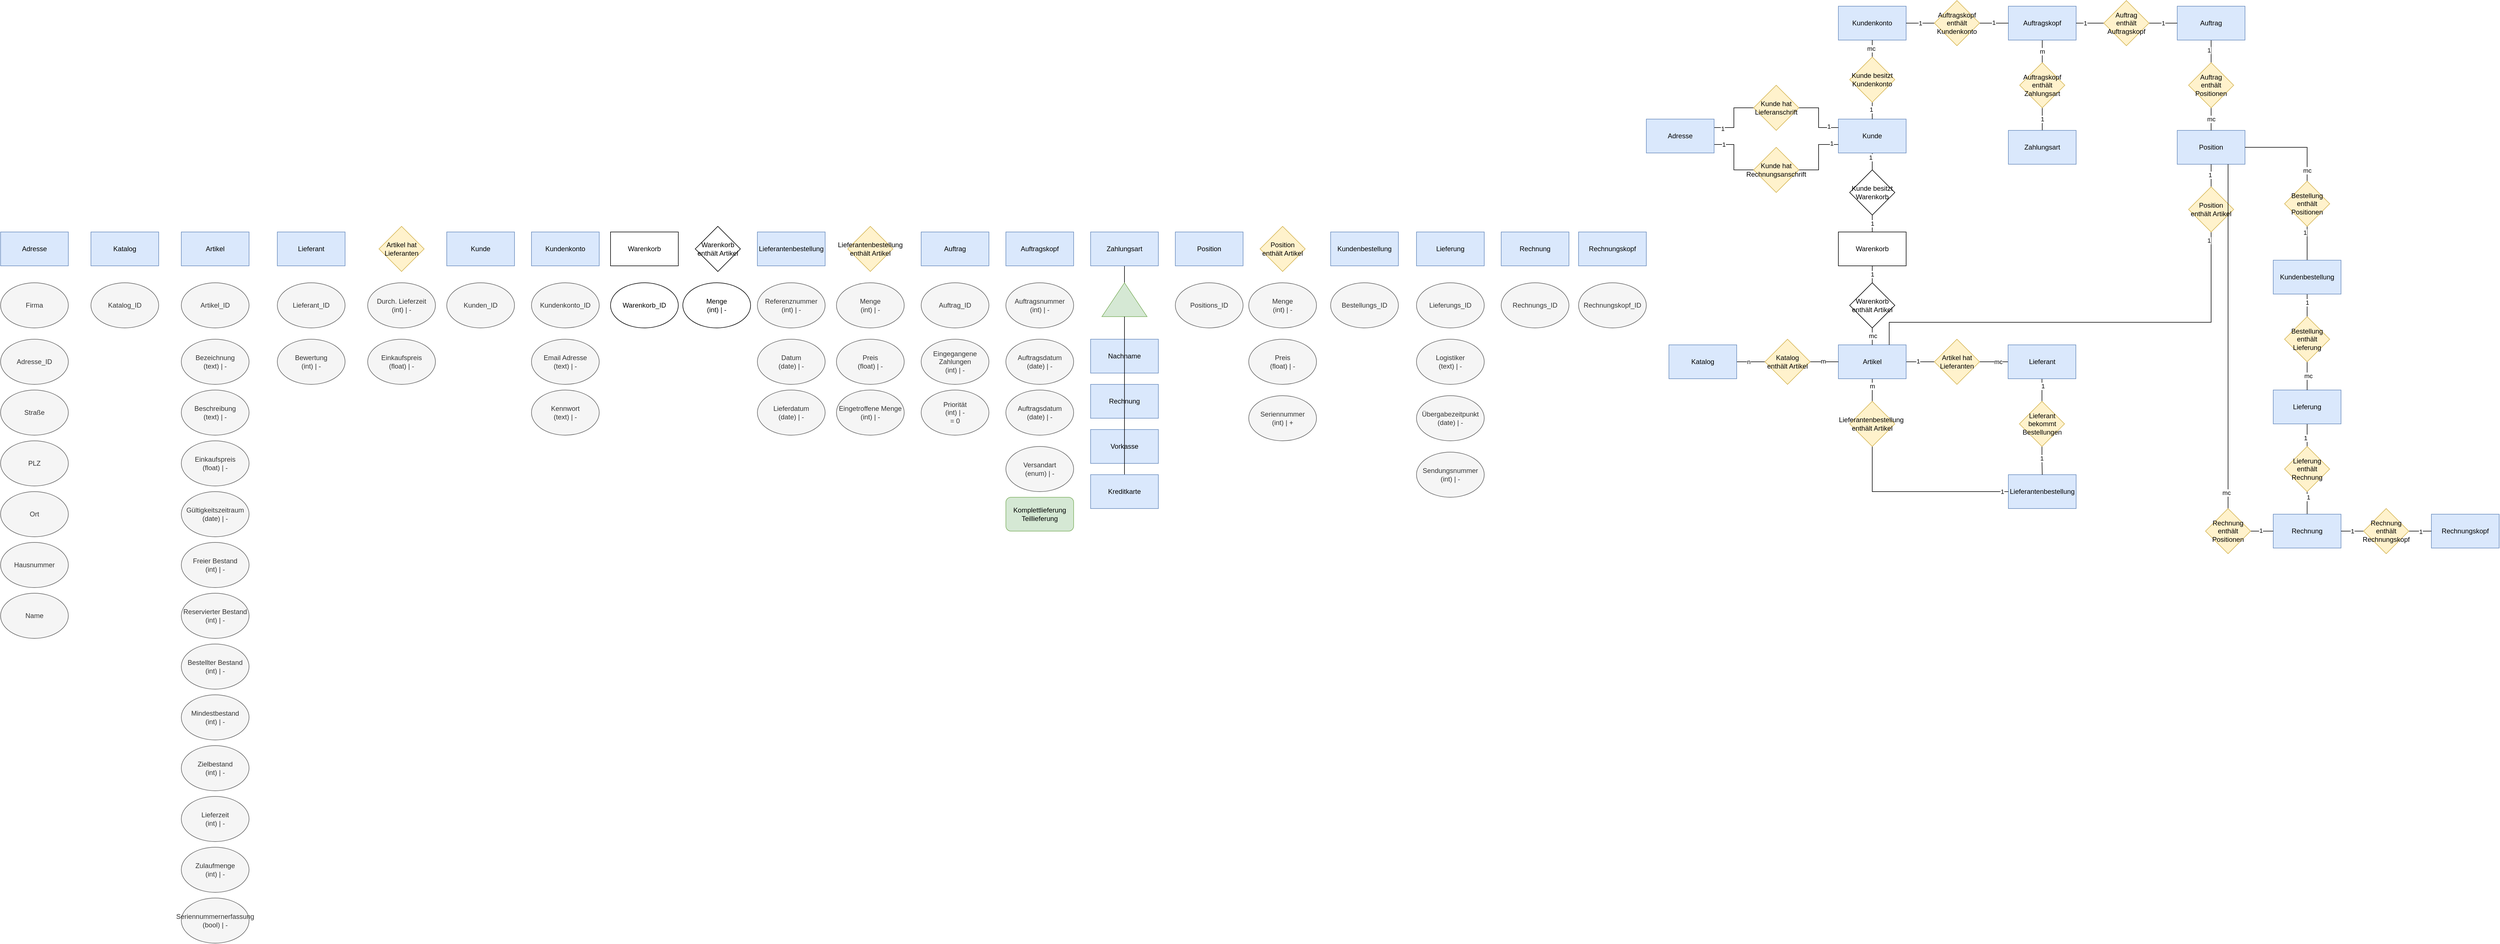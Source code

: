 <mxfile version="15.7.3" type="github">
  <diagram id="j-OUOK9DrUXxNQWRiAmZ" name="Page-1">
    <mxGraphModel dx="4912" dy="2427" grid="1" gridSize="10" guides="1" tooltips="1" connect="1" arrows="1" fold="1" page="1" pageScale="1" pageWidth="827" pageHeight="1169" math="0" shadow="0">
      <root>
        <mxCell id="0" />
        <mxCell id="1" parent="0" />
        <mxCell id="ZY7a_Lk5Y61NJ7jPr_Y_-11" style="edgeStyle=orthogonalEdgeStyle;rounded=0;orthogonalLoop=1;jettySize=auto;html=1;exitX=1;exitY=0.25;exitDx=0;exitDy=0;entryX=0;entryY=0.5;entryDx=0;entryDy=0;endArrow=none;endFill=0;" edge="1" parent="1" source="ZY7a_Lk5Y61NJ7jPr_Y_-1" target="ZY7a_Lk5Y61NJ7jPr_Y_-9">
          <mxGeometry relative="1" as="geometry" />
        </mxCell>
        <mxCell id="ZY7a_Lk5Y61NJ7jPr_Y_-26" value="1" style="edgeLabel;html=1;align=center;verticalAlign=middle;resizable=0;points=[];" vertex="1" connectable="0" parent="ZY7a_Lk5Y61NJ7jPr_Y_-11">
          <mxGeometry x="-0.714" y="-2" relative="1" as="geometry">
            <mxPoint as="offset" />
          </mxGeometry>
        </mxCell>
        <mxCell id="ZY7a_Lk5Y61NJ7jPr_Y_-13" style="edgeStyle=orthogonalEdgeStyle;rounded=0;orthogonalLoop=1;jettySize=auto;html=1;exitX=1;exitY=0.75;exitDx=0;exitDy=0;entryX=0;entryY=0.5;entryDx=0;entryDy=0;endArrow=none;endFill=0;" edge="1" parent="1" source="ZY7a_Lk5Y61NJ7jPr_Y_-1" target="ZY7a_Lk5Y61NJ7jPr_Y_-10">
          <mxGeometry relative="1" as="geometry" />
        </mxCell>
        <mxCell id="ZY7a_Lk5Y61NJ7jPr_Y_-27" value="1" style="edgeLabel;html=1;align=center;verticalAlign=middle;resizable=0;points=[];" vertex="1" connectable="0" parent="ZY7a_Lk5Y61NJ7jPr_Y_-13">
          <mxGeometry x="-0.704" relative="1" as="geometry">
            <mxPoint as="offset" />
          </mxGeometry>
        </mxCell>
        <mxCell id="ZY7a_Lk5Y61NJ7jPr_Y_-1" value="Adresse" style="rounded=0;whiteSpace=wrap;html=1;fillColor=#dae8fc;strokeColor=#6c8ebf;" vertex="1" parent="1">
          <mxGeometry x="600" y="-210" width="120" height="60" as="geometry" />
        </mxCell>
        <mxCell id="ZY7a_Lk5Y61NJ7jPr_Y_-108" style="edgeStyle=orthogonalEdgeStyle;rounded=0;orthogonalLoop=1;jettySize=auto;html=1;exitX=0.5;exitY=1;exitDx=0;exitDy=0;entryX=0.5;entryY=0;entryDx=0;entryDy=0;endArrow=none;endFill=0;" edge="1" parent="1" source="ZY7a_Lk5Y61NJ7jPr_Y_-8" target="ZY7a_Lk5Y61NJ7jPr_Y_-107">
          <mxGeometry relative="1" as="geometry" />
        </mxCell>
        <mxCell id="ZY7a_Lk5Y61NJ7jPr_Y_-110" value="1" style="edgeLabel;html=1;align=center;verticalAlign=middle;resizable=0;points=[];" vertex="1" connectable="0" parent="ZY7a_Lk5Y61NJ7jPr_Y_-108">
          <mxGeometry x="-0.467" y="-3" relative="1" as="geometry">
            <mxPoint as="offset" />
          </mxGeometry>
        </mxCell>
        <mxCell id="ZY7a_Lk5Y61NJ7jPr_Y_-8" value="Kunde" style="rounded=0;whiteSpace=wrap;html=1;fillColor=#dae8fc;strokeColor=#6c8ebf;" vertex="1" parent="1">
          <mxGeometry x="940" y="-210" width="120" height="60" as="geometry" />
        </mxCell>
        <mxCell id="ZY7a_Lk5Y61NJ7jPr_Y_-12" style="edgeStyle=orthogonalEdgeStyle;rounded=0;orthogonalLoop=1;jettySize=auto;html=1;exitX=1;exitY=0.5;exitDx=0;exitDy=0;entryX=0;entryY=0.25;entryDx=0;entryDy=0;endArrow=none;endFill=0;" edge="1" parent="1" source="ZY7a_Lk5Y61NJ7jPr_Y_-9" target="ZY7a_Lk5Y61NJ7jPr_Y_-8">
          <mxGeometry relative="1" as="geometry" />
        </mxCell>
        <mxCell id="ZY7a_Lk5Y61NJ7jPr_Y_-29" value="1" style="edgeLabel;html=1;align=center;verticalAlign=middle;resizable=0;points=[];" vertex="1" connectable="0" parent="ZY7a_Lk5Y61NJ7jPr_Y_-12">
          <mxGeometry x="0.676" y="2" relative="1" as="geometry">
            <mxPoint as="offset" />
          </mxGeometry>
        </mxCell>
        <mxCell id="ZY7a_Lk5Y61NJ7jPr_Y_-9" value="Kunde hat Lieferanschrift" style="rhombus;whiteSpace=wrap;html=1;fillColor=#fff2cc;strokeColor=#d6b656;" vertex="1" parent="1">
          <mxGeometry x="790" y="-270" width="80" height="80" as="geometry" />
        </mxCell>
        <mxCell id="ZY7a_Lk5Y61NJ7jPr_Y_-14" style="edgeStyle=orthogonalEdgeStyle;rounded=0;orthogonalLoop=1;jettySize=auto;html=1;exitX=1;exitY=0.5;exitDx=0;exitDy=0;entryX=0;entryY=0.75;entryDx=0;entryDy=0;endArrow=none;endFill=0;" edge="1" parent="1" source="ZY7a_Lk5Y61NJ7jPr_Y_-10" target="ZY7a_Lk5Y61NJ7jPr_Y_-8">
          <mxGeometry relative="1" as="geometry" />
        </mxCell>
        <mxCell id="ZY7a_Lk5Y61NJ7jPr_Y_-28" value="1" style="edgeLabel;html=1;align=center;verticalAlign=middle;resizable=0;points=[];" vertex="1" connectable="0" parent="ZY7a_Lk5Y61NJ7jPr_Y_-14">
          <mxGeometry x="0.793" y="2" relative="1" as="geometry">
            <mxPoint as="offset" />
          </mxGeometry>
        </mxCell>
        <mxCell id="ZY7a_Lk5Y61NJ7jPr_Y_-10" value="Kunde hat Rechnungsanschrift" style="rhombus;whiteSpace=wrap;html=1;fillColor=#fff2cc;strokeColor=#d6b656;" vertex="1" parent="1">
          <mxGeometry x="790" y="-160" width="80" height="80" as="geometry" />
        </mxCell>
        <mxCell id="ZY7a_Lk5Y61NJ7jPr_Y_-15" value="Kundenkonto" style="rounded=0;whiteSpace=wrap;html=1;fillColor=#dae8fc;strokeColor=#6c8ebf;" vertex="1" parent="1">
          <mxGeometry x="940" y="-410" width="120" height="60" as="geometry" />
        </mxCell>
        <mxCell id="ZY7a_Lk5Y61NJ7jPr_Y_-17" style="edgeStyle=orthogonalEdgeStyle;rounded=0;orthogonalLoop=1;jettySize=auto;html=1;exitX=0.5;exitY=0;exitDx=0;exitDy=0;entryX=0.5;entryY=1;entryDx=0;entryDy=0;endArrow=none;endFill=0;" edge="1" parent="1" source="ZY7a_Lk5Y61NJ7jPr_Y_-16" target="ZY7a_Lk5Y61NJ7jPr_Y_-15">
          <mxGeometry relative="1" as="geometry" />
        </mxCell>
        <mxCell id="ZY7a_Lk5Y61NJ7jPr_Y_-102" value="mc" style="edgeLabel;html=1;align=center;verticalAlign=middle;resizable=0;points=[];" vertex="1" connectable="0" parent="ZY7a_Lk5Y61NJ7jPr_Y_-17">
          <mxGeometry y="2" relative="1" as="geometry">
            <mxPoint as="offset" />
          </mxGeometry>
        </mxCell>
        <mxCell id="ZY7a_Lk5Y61NJ7jPr_Y_-18" style="edgeStyle=orthogonalEdgeStyle;rounded=0;orthogonalLoop=1;jettySize=auto;html=1;exitX=0.5;exitY=1;exitDx=0;exitDy=0;entryX=0.5;entryY=0;entryDx=0;entryDy=0;endArrow=none;endFill=0;" edge="1" parent="1" source="ZY7a_Lk5Y61NJ7jPr_Y_-16" target="ZY7a_Lk5Y61NJ7jPr_Y_-8">
          <mxGeometry relative="1" as="geometry" />
        </mxCell>
        <mxCell id="ZY7a_Lk5Y61NJ7jPr_Y_-101" value="1" style="edgeLabel;html=1;align=center;verticalAlign=middle;resizable=0;points=[];" vertex="1" connectable="0" parent="ZY7a_Lk5Y61NJ7jPr_Y_-18">
          <mxGeometry x="-0.133" y="-2" relative="1" as="geometry">
            <mxPoint as="offset" />
          </mxGeometry>
        </mxCell>
        <mxCell id="ZY7a_Lk5Y61NJ7jPr_Y_-16" value="Kunde besitzt Kundenkonto" style="rhombus;whiteSpace=wrap;html=1;fillColor=#fff2cc;strokeColor=#d6b656;" vertex="1" parent="1">
          <mxGeometry x="960" y="-320" width="80" height="80" as="geometry" />
        </mxCell>
        <mxCell id="ZY7a_Lk5Y61NJ7jPr_Y_-30" value="Adresse" style="rounded=0;whiteSpace=wrap;html=1;fillColor=#dae8fc;strokeColor=#6c8ebf;" vertex="1" parent="1">
          <mxGeometry x="-2314" y="-10" width="120" height="60" as="geometry" />
        </mxCell>
        <mxCell id="ZY7a_Lk5Y61NJ7jPr_Y_-31" value="Adresse_ID" style="ellipse;whiteSpace=wrap;html=1;fillColor=#f5f5f5;fontColor=#333333;strokeColor=#666666;" vertex="1" parent="1">
          <mxGeometry x="-2314" y="180" width="120" height="80" as="geometry" />
        </mxCell>
        <mxCell id="ZY7a_Lk5Y61NJ7jPr_Y_-32" value="Straße" style="ellipse;whiteSpace=wrap;html=1;fillColor=#f5f5f5;fontColor=#333333;strokeColor=#666666;" vertex="1" parent="1">
          <mxGeometry x="-2314" y="270" width="120" height="80" as="geometry" />
        </mxCell>
        <mxCell id="ZY7a_Lk5Y61NJ7jPr_Y_-33" value="PLZ" style="ellipse;whiteSpace=wrap;html=1;fillColor=#f5f5f5;fontColor=#333333;strokeColor=#666666;" vertex="1" parent="1">
          <mxGeometry x="-2314" y="360" width="120" height="80" as="geometry" />
        </mxCell>
        <mxCell id="ZY7a_Lk5Y61NJ7jPr_Y_-34" value="Ort" style="ellipse;whiteSpace=wrap;html=1;fillColor=#f5f5f5;fontColor=#333333;strokeColor=#666666;" vertex="1" parent="1">
          <mxGeometry x="-2314" y="450" width="120" height="80" as="geometry" />
        </mxCell>
        <mxCell id="ZY7a_Lk5Y61NJ7jPr_Y_-35" value="Hausnummer" style="ellipse;whiteSpace=wrap;html=1;fillColor=#f5f5f5;fontColor=#333333;strokeColor=#666666;" vertex="1" parent="1">
          <mxGeometry x="-2314" y="540" width="120" height="80" as="geometry" />
        </mxCell>
        <mxCell id="ZY7a_Lk5Y61NJ7jPr_Y_-36" value="Name" style="ellipse;whiteSpace=wrap;html=1;fillColor=#f5f5f5;fontColor=#333333;strokeColor=#666666;" vertex="1" parent="1">
          <mxGeometry x="-2314" y="630" width="120" height="80" as="geometry" />
        </mxCell>
        <mxCell id="ZY7a_Lk5Y61NJ7jPr_Y_-37" value="Firma" style="ellipse;whiteSpace=wrap;html=1;fillColor=#f5f5f5;fontColor=#333333;strokeColor=#666666;" vertex="1" parent="1">
          <mxGeometry x="-2314" y="80" width="120" height="80" as="geometry" />
        </mxCell>
        <mxCell id="ZY7a_Lk5Y61NJ7jPr_Y_-50" style="edgeStyle=orthogonalEdgeStyle;rounded=0;orthogonalLoop=1;jettySize=auto;html=1;exitX=1;exitY=0.5;exitDx=0;exitDy=0;endArrow=none;endFill=0;" edge="1" parent="1" source="ZY7a_Lk5Y61NJ7jPr_Y_-39" target="ZY7a_Lk5Y61NJ7jPr_Y_-48">
          <mxGeometry relative="1" as="geometry" />
        </mxCell>
        <mxCell id="ZY7a_Lk5Y61NJ7jPr_Y_-52" value="1" style="edgeLabel;html=1;align=center;verticalAlign=middle;resizable=0;points=[];" vertex="1" connectable="0" parent="ZY7a_Lk5Y61NJ7jPr_Y_-50">
          <mxGeometry x="-0.16" y="1" relative="1" as="geometry">
            <mxPoint as="offset" />
          </mxGeometry>
        </mxCell>
        <mxCell id="ZY7a_Lk5Y61NJ7jPr_Y_-82" style="edgeStyle=orthogonalEdgeStyle;rounded=0;orthogonalLoop=1;jettySize=auto;html=1;exitX=0.5;exitY=1;exitDx=0;exitDy=0;entryX=0.5;entryY=0;entryDx=0;entryDy=0;endArrow=none;endFill=0;" edge="1" parent="1" source="ZY7a_Lk5Y61NJ7jPr_Y_-39" target="ZY7a_Lk5Y61NJ7jPr_Y_-81">
          <mxGeometry relative="1" as="geometry" />
        </mxCell>
        <mxCell id="ZY7a_Lk5Y61NJ7jPr_Y_-84" value="m" style="edgeLabel;html=1;align=center;verticalAlign=middle;resizable=0;points=[];" vertex="1" connectable="0" parent="ZY7a_Lk5Y61NJ7jPr_Y_-82">
          <mxGeometry x="-0.35" relative="1" as="geometry">
            <mxPoint as="offset" />
          </mxGeometry>
        </mxCell>
        <mxCell id="ZY7a_Lk5Y61NJ7jPr_Y_-39" value="Artikel" style="rounded=0;whiteSpace=wrap;html=1;fillColor=#dae8fc;strokeColor=#6c8ebf;" vertex="1" parent="1">
          <mxGeometry x="940" y="190" width="120" height="60" as="geometry" />
        </mxCell>
        <mxCell id="ZY7a_Lk5Y61NJ7jPr_Y_-40" value="Artikel" style="rounded=0;whiteSpace=wrap;html=1;fillColor=#dae8fc;strokeColor=#6c8ebf;" vertex="1" parent="1">
          <mxGeometry x="-1994" y="-10" width="120" height="60" as="geometry" />
        </mxCell>
        <mxCell id="ZY7a_Lk5Y61NJ7jPr_Y_-41" value="Bezeichnung&lt;br&gt;(text) | -" style="ellipse;whiteSpace=wrap;html=1;fillColor=#f5f5f5;fontColor=#333333;strokeColor=#666666;" vertex="1" parent="1">
          <mxGeometry x="-1994" y="180" width="120" height="80" as="geometry" />
        </mxCell>
        <mxCell id="ZY7a_Lk5Y61NJ7jPr_Y_-42" value="Artikel_ID" style="ellipse;whiteSpace=wrap;html=1;fillColor=#f5f5f5;fontColor=#333333;strokeColor=#666666;" vertex="1" parent="1">
          <mxGeometry x="-1994" y="80" width="120" height="80" as="geometry" />
        </mxCell>
        <mxCell id="ZY7a_Lk5Y61NJ7jPr_Y_-43" value="Beschreibung&lt;br&gt;(text) | -" style="ellipse;whiteSpace=wrap;html=1;fillColor=#f5f5f5;fontColor=#333333;strokeColor=#666666;" vertex="1" parent="1">
          <mxGeometry x="-1994" y="270" width="120" height="80" as="geometry" />
        </mxCell>
        <mxCell id="ZY7a_Lk5Y61NJ7jPr_Y_-44" value="Einkaufspreis&lt;br&gt;(float) | -" style="ellipse;whiteSpace=wrap;html=1;fillColor=#f5f5f5;fontColor=#333333;strokeColor=#666666;" vertex="1" parent="1">
          <mxGeometry x="-1994" y="360" width="120" height="80" as="geometry" />
        </mxCell>
        <mxCell id="ZY7a_Lk5Y61NJ7jPr_Y_-45" value="Gültigkeitszeitraum&lt;br&gt;(date) | -" style="ellipse;whiteSpace=wrap;html=1;fillColor=#f5f5f5;fontColor=#333333;strokeColor=#666666;" vertex="1" parent="1">
          <mxGeometry x="-1994" y="450" width="120" height="80" as="geometry" />
        </mxCell>
        <mxCell id="ZY7a_Lk5Y61NJ7jPr_Y_-46" value="Lieferant" style="rounded=0;whiteSpace=wrap;html=1;fillColor=#dae8fc;strokeColor=#6c8ebf;" vertex="1" parent="1">
          <mxGeometry x="-1824" y="-10" width="120" height="60" as="geometry" />
        </mxCell>
        <mxCell id="ZY7a_Lk5Y61NJ7jPr_Y_-47" value="Lieferant_ID" style="ellipse;whiteSpace=wrap;html=1;fillColor=#f5f5f5;fontColor=#333333;strokeColor=#666666;" vertex="1" parent="1">
          <mxGeometry x="-1824" y="80" width="120" height="80" as="geometry" />
        </mxCell>
        <mxCell id="ZY7a_Lk5Y61NJ7jPr_Y_-51" style="edgeStyle=orthogonalEdgeStyle;rounded=0;orthogonalLoop=1;jettySize=auto;html=1;exitX=1;exitY=0.5;exitDx=0;exitDy=0;entryX=0;entryY=0.5;entryDx=0;entryDy=0;endArrow=none;endFill=0;" edge="1" parent="1" source="ZY7a_Lk5Y61NJ7jPr_Y_-48" target="ZY7a_Lk5Y61NJ7jPr_Y_-49">
          <mxGeometry relative="1" as="geometry" />
        </mxCell>
        <mxCell id="ZY7a_Lk5Y61NJ7jPr_Y_-53" value="mc" style="edgeLabel;html=1;align=center;verticalAlign=middle;resizable=0;points=[];" vertex="1" connectable="0" parent="ZY7a_Lk5Y61NJ7jPr_Y_-51">
          <mxGeometry x="0.307" relative="1" as="geometry">
            <mxPoint as="offset" />
          </mxGeometry>
        </mxCell>
        <mxCell id="ZY7a_Lk5Y61NJ7jPr_Y_-48" value="Artikel hat Lieferanten" style="rhombus;whiteSpace=wrap;html=1;fillColor=#fff2cc;strokeColor=#d6b656;" vertex="1" parent="1">
          <mxGeometry x="1110" y="180" width="80" height="80" as="geometry" />
        </mxCell>
        <mxCell id="ZY7a_Lk5Y61NJ7jPr_Y_-77" style="edgeStyle=orthogonalEdgeStyle;rounded=0;orthogonalLoop=1;jettySize=auto;html=1;exitX=0.5;exitY=1;exitDx=0;exitDy=0;entryX=0.5;entryY=0;entryDx=0;entryDy=0;endArrow=none;endFill=0;" edge="1" parent="1" source="ZY7a_Lk5Y61NJ7jPr_Y_-49" target="ZY7a_Lk5Y61NJ7jPr_Y_-76">
          <mxGeometry relative="1" as="geometry" />
        </mxCell>
        <mxCell id="ZY7a_Lk5Y61NJ7jPr_Y_-79" value="1" style="edgeLabel;html=1;align=center;verticalAlign=middle;resizable=0;points=[];" vertex="1" connectable="0" parent="ZY7a_Lk5Y61NJ7jPr_Y_-77">
          <mxGeometry x="-0.35" y="1" relative="1" as="geometry">
            <mxPoint as="offset" />
          </mxGeometry>
        </mxCell>
        <mxCell id="ZY7a_Lk5Y61NJ7jPr_Y_-49" value="Lieferant" style="rounded=0;whiteSpace=wrap;html=1;fillColor=#dae8fc;strokeColor=#6c8ebf;" vertex="1" parent="1">
          <mxGeometry x="1240.5" y="190" width="120" height="60" as="geometry" />
        </mxCell>
        <mxCell id="ZY7a_Lk5Y61NJ7jPr_Y_-54" value="Artikel hat Lieferanten" style="rhombus;whiteSpace=wrap;html=1;fillColor=#fff2cc;strokeColor=#d6b656;" vertex="1" parent="1">
          <mxGeometry x="-1644" y="-20" width="80" height="80" as="geometry" />
        </mxCell>
        <mxCell id="ZY7a_Lk5Y61NJ7jPr_Y_-55" value="Durch. Lieferzeit&lt;br&gt;(int) | -" style="ellipse;whiteSpace=wrap;html=1;fillColor=#f5f5f5;fontColor=#333333;strokeColor=#666666;" vertex="1" parent="1">
          <mxGeometry x="-1664" y="80" width="120" height="80" as="geometry" />
        </mxCell>
        <mxCell id="ZY7a_Lk5Y61NJ7jPr_Y_-56" value="Einkaufspreis&lt;br&gt;(float) | -" style="ellipse;whiteSpace=wrap;html=1;fillColor=#f5f5f5;fontColor=#333333;strokeColor=#666666;" vertex="1" parent="1">
          <mxGeometry x="-1664" y="180" width="120" height="80" as="geometry" />
        </mxCell>
        <mxCell id="ZY7a_Lk5Y61NJ7jPr_Y_-57" value="Freier Bestand&lt;br&gt;(int) | -" style="ellipse;whiteSpace=wrap;html=1;fillColor=#f5f5f5;fontColor=#333333;strokeColor=#666666;" vertex="1" parent="1">
          <mxGeometry x="-1994" y="540" width="120" height="80" as="geometry" />
        </mxCell>
        <mxCell id="ZY7a_Lk5Y61NJ7jPr_Y_-58" value="Reservierter Bestand&lt;br&gt;(int) | -" style="ellipse;whiteSpace=wrap;html=1;fillColor=#f5f5f5;fontColor=#333333;strokeColor=#666666;" vertex="1" parent="1">
          <mxGeometry x="-1994" y="630" width="120" height="80" as="geometry" />
        </mxCell>
        <mxCell id="ZY7a_Lk5Y61NJ7jPr_Y_-59" value="Bestellter Bestand&lt;br&gt;(int) | -" style="ellipse;whiteSpace=wrap;html=1;fillColor=#f5f5f5;fontColor=#333333;strokeColor=#666666;" vertex="1" parent="1">
          <mxGeometry x="-1994" y="720" width="120" height="80" as="geometry" />
        </mxCell>
        <mxCell id="ZY7a_Lk5Y61NJ7jPr_Y_-60" value="Mindestbestand&lt;br&gt;(int) | -" style="ellipse;whiteSpace=wrap;html=1;fillColor=#f5f5f5;fontColor=#333333;strokeColor=#666666;" vertex="1" parent="1">
          <mxGeometry x="-1994" y="810" width="120" height="80" as="geometry" />
        </mxCell>
        <mxCell id="ZY7a_Lk5Y61NJ7jPr_Y_-61" value="Zielbestand&lt;br&gt;(int) | -" style="ellipse;whiteSpace=wrap;html=1;fillColor=#f5f5f5;fontColor=#333333;strokeColor=#666666;" vertex="1" parent="1">
          <mxGeometry x="-1994" y="900" width="120" height="80" as="geometry" />
        </mxCell>
        <mxCell id="ZY7a_Lk5Y61NJ7jPr_Y_-62" value="Lieferzeit&lt;br&gt;(int) | -" style="ellipse;whiteSpace=wrap;html=1;fillColor=#f5f5f5;fontColor=#333333;strokeColor=#666666;" vertex="1" parent="1">
          <mxGeometry x="-1994" y="990" width="120" height="80" as="geometry" />
        </mxCell>
        <mxCell id="ZY7a_Lk5Y61NJ7jPr_Y_-63" value="Bewertung&lt;br&gt;(int) | -" style="ellipse;whiteSpace=wrap;html=1;fillColor=#f5f5f5;fontColor=#333333;strokeColor=#666666;" vertex="1" parent="1">
          <mxGeometry x="-1824" y="180" width="120" height="80" as="geometry" />
        </mxCell>
        <mxCell id="ZY7a_Lk5Y61NJ7jPr_Y_-64" value="Kunde" style="rounded=0;whiteSpace=wrap;html=1;fillColor=#dae8fc;strokeColor=#6c8ebf;" vertex="1" parent="1">
          <mxGeometry x="-1524" y="-10" width="120" height="60" as="geometry" />
        </mxCell>
        <mxCell id="ZY7a_Lk5Y61NJ7jPr_Y_-65" value="Kundenkonto" style="rounded=0;whiteSpace=wrap;html=1;fillColor=#dae8fc;strokeColor=#6c8ebf;" vertex="1" parent="1">
          <mxGeometry x="-1374" y="-10" width="120" height="60" as="geometry" />
        </mxCell>
        <mxCell id="ZY7a_Lk5Y61NJ7jPr_Y_-66" value="Katalog" style="rounded=0;whiteSpace=wrap;html=1;fillColor=#dae8fc;strokeColor=#6c8ebf;" vertex="1" parent="1">
          <mxGeometry x="-2154" y="-10" width="120" height="60" as="geometry" />
        </mxCell>
        <mxCell id="ZY7a_Lk5Y61NJ7jPr_Y_-67" value="Katalog_ID" style="ellipse;whiteSpace=wrap;html=1;fillColor=#f5f5f5;fontColor=#333333;strokeColor=#666666;" vertex="1" parent="1">
          <mxGeometry x="-2154" y="80" width="120" height="80" as="geometry" />
        </mxCell>
        <mxCell id="ZY7a_Lk5Y61NJ7jPr_Y_-70" style="edgeStyle=orthogonalEdgeStyle;rounded=0;orthogonalLoop=1;jettySize=auto;html=1;exitX=1;exitY=0.5;exitDx=0;exitDy=0;endArrow=none;endFill=0;" edge="1" parent="1" source="ZY7a_Lk5Y61NJ7jPr_Y_-68" target="ZY7a_Lk5Y61NJ7jPr_Y_-69">
          <mxGeometry relative="1" as="geometry" />
        </mxCell>
        <mxCell id="ZY7a_Lk5Y61NJ7jPr_Y_-72" value="n" style="edgeLabel;html=1;align=center;verticalAlign=middle;resizable=0;points=[];" vertex="1" connectable="0" parent="ZY7a_Lk5Y61NJ7jPr_Y_-70">
          <mxGeometry x="-0.16" relative="1" as="geometry">
            <mxPoint as="offset" />
          </mxGeometry>
        </mxCell>
        <mxCell id="ZY7a_Lk5Y61NJ7jPr_Y_-68" value="Katalog" style="rounded=0;whiteSpace=wrap;html=1;fillColor=#dae8fc;strokeColor=#6c8ebf;" vertex="1" parent="1">
          <mxGeometry x="640" y="190" width="120" height="60" as="geometry" />
        </mxCell>
        <mxCell id="ZY7a_Lk5Y61NJ7jPr_Y_-71" style="edgeStyle=orthogonalEdgeStyle;rounded=0;orthogonalLoop=1;jettySize=auto;html=1;exitX=1;exitY=0.5;exitDx=0;exitDy=0;entryX=0;entryY=0.5;entryDx=0;entryDy=0;endArrow=none;endFill=0;" edge="1" parent="1" source="ZY7a_Lk5Y61NJ7jPr_Y_-69" target="ZY7a_Lk5Y61NJ7jPr_Y_-39">
          <mxGeometry relative="1" as="geometry" />
        </mxCell>
        <mxCell id="ZY7a_Lk5Y61NJ7jPr_Y_-73" value="m" style="edgeLabel;html=1;align=center;verticalAlign=middle;resizable=0;points=[];" vertex="1" connectable="0" parent="ZY7a_Lk5Y61NJ7jPr_Y_-71">
          <mxGeometry x="-0.08" y="1" relative="1" as="geometry">
            <mxPoint as="offset" />
          </mxGeometry>
        </mxCell>
        <mxCell id="ZY7a_Lk5Y61NJ7jPr_Y_-69" value="Katalog enthält Artikel" style="rhombus;whiteSpace=wrap;html=1;fillColor=#fff2cc;strokeColor=#d6b656;" vertex="1" parent="1">
          <mxGeometry x="810" y="180" width="80" height="80" as="geometry" />
        </mxCell>
        <mxCell id="ZY7a_Lk5Y61NJ7jPr_Y_-74" value="Lieferantenbestellung" style="rounded=0;whiteSpace=wrap;html=1;fillColor=#dae8fc;strokeColor=#6c8ebf;" vertex="1" parent="1">
          <mxGeometry x="-974" y="-10" width="120" height="60" as="geometry" />
        </mxCell>
        <mxCell id="ZY7a_Lk5Y61NJ7jPr_Y_-75" value="Lieferantenbestellung" style="rounded=0;whiteSpace=wrap;html=1;fillColor=#dae8fc;strokeColor=#6c8ebf;" vertex="1" parent="1">
          <mxGeometry x="1241" y="420" width="120" height="60" as="geometry" />
        </mxCell>
        <mxCell id="ZY7a_Lk5Y61NJ7jPr_Y_-78" style="edgeStyle=orthogonalEdgeStyle;rounded=0;orthogonalLoop=1;jettySize=auto;html=1;exitX=0.5;exitY=1;exitDx=0;exitDy=0;entryX=0.5;entryY=0;entryDx=0;entryDy=0;endArrow=none;endFill=0;" edge="1" parent="1" source="ZY7a_Lk5Y61NJ7jPr_Y_-76" target="ZY7a_Lk5Y61NJ7jPr_Y_-75">
          <mxGeometry relative="1" as="geometry" />
        </mxCell>
        <mxCell id="ZY7a_Lk5Y61NJ7jPr_Y_-80" value="1" style="edgeLabel;html=1;align=center;verticalAlign=middle;resizable=0;points=[];" vertex="1" connectable="0" parent="ZY7a_Lk5Y61NJ7jPr_Y_-78">
          <mxGeometry x="-0.168" y="-1" relative="1" as="geometry">
            <mxPoint as="offset" />
          </mxGeometry>
        </mxCell>
        <mxCell id="ZY7a_Lk5Y61NJ7jPr_Y_-76" value="Lieferant bekommt Bestellungen" style="rhombus;whiteSpace=wrap;html=1;fillColor=#fff2cc;strokeColor=#d6b656;" vertex="1" parent="1">
          <mxGeometry x="1260.5" y="290" width="80" height="80" as="geometry" />
        </mxCell>
        <mxCell id="ZY7a_Lk5Y61NJ7jPr_Y_-83" style="edgeStyle=orthogonalEdgeStyle;rounded=0;orthogonalLoop=1;jettySize=auto;html=1;exitX=0.5;exitY=1;exitDx=0;exitDy=0;entryX=0;entryY=0.5;entryDx=0;entryDy=0;endArrow=none;endFill=0;" edge="1" parent="1" source="ZY7a_Lk5Y61NJ7jPr_Y_-81" target="ZY7a_Lk5Y61NJ7jPr_Y_-75">
          <mxGeometry relative="1" as="geometry" />
        </mxCell>
        <mxCell id="ZY7a_Lk5Y61NJ7jPr_Y_-85" value="1" style="edgeLabel;html=1;align=center;verticalAlign=middle;resizable=0;points=[];" vertex="1" connectable="0" parent="ZY7a_Lk5Y61NJ7jPr_Y_-83">
          <mxGeometry x="0.763" y="-1" relative="1" as="geometry">
            <mxPoint x="27" y="-1" as="offset" />
          </mxGeometry>
        </mxCell>
        <mxCell id="ZY7a_Lk5Y61NJ7jPr_Y_-81" value="Lieferantenbestellung&amp;nbsp;&lt;br&gt;enthält Artikel" style="rhombus;whiteSpace=wrap;html=1;fillColor=#fff2cc;strokeColor=#d6b656;" vertex="1" parent="1">
          <mxGeometry x="960" y="290" width="80" height="80" as="geometry" />
        </mxCell>
        <mxCell id="ZY7a_Lk5Y61NJ7jPr_Y_-86" value="Lieferantenbestellung&lt;br&gt;enthält Artikel" style="rhombus;whiteSpace=wrap;html=1;fillColor=#fff2cc;strokeColor=#d6b656;" vertex="1" parent="1">
          <mxGeometry x="-814" y="-20" width="80" height="80" as="geometry" />
        </mxCell>
        <mxCell id="ZY7a_Lk5Y61NJ7jPr_Y_-87" value="Referenznummer&lt;br&gt;(int) | -" style="ellipse;whiteSpace=wrap;html=1;fillColor=#f5f5f5;fontColor=#333333;strokeColor=#666666;" vertex="1" parent="1">
          <mxGeometry x="-974" y="80" width="120" height="80" as="geometry" />
        </mxCell>
        <mxCell id="ZY7a_Lk5Y61NJ7jPr_Y_-88" value="Datum&lt;br&gt;(date) | -" style="ellipse;whiteSpace=wrap;html=1;fillColor=#f5f5f5;fontColor=#333333;strokeColor=#666666;" vertex="1" parent="1">
          <mxGeometry x="-974" y="180" width="120" height="80" as="geometry" />
        </mxCell>
        <mxCell id="ZY7a_Lk5Y61NJ7jPr_Y_-89" value="Lieferdatum&lt;br&gt;(date) | -" style="ellipse;whiteSpace=wrap;html=1;fillColor=#f5f5f5;fontColor=#333333;strokeColor=#666666;" vertex="1" parent="1">
          <mxGeometry x="-974" y="270" width="120" height="80" as="geometry" />
        </mxCell>
        <mxCell id="ZY7a_Lk5Y61NJ7jPr_Y_-90" value="Menge&lt;br&gt;(int) | -" style="ellipse;whiteSpace=wrap;html=1;fillColor=#f5f5f5;fontColor=#333333;strokeColor=#666666;" vertex="1" parent="1">
          <mxGeometry x="-834" y="80" width="120" height="80" as="geometry" />
        </mxCell>
        <mxCell id="ZY7a_Lk5Y61NJ7jPr_Y_-91" value="Preis&lt;br&gt;(float) | -" style="ellipse;whiteSpace=wrap;html=1;fillColor=#f5f5f5;fontColor=#333333;strokeColor=#666666;" vertex="1" parent="1">
          <mxGeometry x="-834" y="180" width="120" height="80" as="geometry" />
        </mxCell>
        <mxCell id="ZY7a_Lk5Y61NJ7jPr_Y_-94" value="1" style="edgeStyle=orthogonalEdgeStyle;rounded=0;orthogonalLoop=1;jettySize=auto;html=1;exitX=0.5;exitY=1;exitDx=0;exitDy=0;entryX=0.5;entryY=0;entryDx=0;entryDy=0;endArrow=none;endFill=0;" edge="1" parent="1" source="ZY7a_Lk5Y61NJ7jPr_Y_-92" target="ZY7a_Lk5Y61NJ7jPr_Y_-93">
          <mxGeometry relative="1" as="geometry" />
        </mxCell>
        <mxCell id="ZY7a_Lk5Y61NJ7jPr_Y_-92" value="Warenkorb" style="rounded=0;whiteSpace=wrap;html=1;" vertex="1" parent="1">
          <mxGeometry x="940" y="-10" width="120" height="60" as="geometry" />
        </mxCell>
        <mxCell id="ZY7a_Lk5Y61NJ7jPr_Y_-95" style="edgeStyle=orthogonalEdgeStyle;rounded=0;orthogonalLoop=1;jettySize=auto;html=1;exitX=0.5;exitY=1;exitDx=0;exitDy=0;entryX=0.5;entryY=0;entryDx=0;entryDy=0;endArrow=none;endFill=0;" edge="1" parent="1" source="ZY7a_Lk5Y61NJ7jPr_Y_-93" target="ZY7a_Lk5Y61NJ7jPr_Y_-39">
          <mxGeometry relative="1" as="geometry" />
        </mxCell>
        <mxCell id="ZY7a_Lk5Y61NJ7jPr_Y_-96" value="mc" style="edgeLabel;html=1;align=center;verticalAlign=middle;resizable=0;points=[];" vertex="1" connectable="0" parent="ZY7a_Lk5Y61NJ7jPr_Y_-95">
          <mxGeometry x="-0.067" y="1" relative="1" as="geometry">
            <mxPoint as="offset" />
          </mxGeometry>
        </mxCell>
        <mxCell id="ZY7a_Lk5Y61NJ7jPr_Y_-93" value="Warenkorb enthält Artikel" style="rhombus;whiteSpace=wrap;html=1;" vertex="1" parent="1">
          <mxGeometry x="960" y="80" width="80" height="80" as="geometry" />
        </mxCell>
        <mxCell id="ZY7a_Lk5Y61NJ7jPr_Y_-97" value="Warenkorb" style="rounded=0;whiteSpace=wrap;html=1;" vertex="1" parent="1">
          <mxGeometry x="-1234" y="-10" width="120" height="60" as="geometry" />
        </mxCell>
        <mxCell id="ZY7a_Lk5Y61NJ7jPr_Y_-98" value="Warenkorb enthält Artikel" style="rhombus;whiteSpace=wrap;html=1;" vertex="1" parent="1">
          <mxGeometry x="-1084" y="-20" width="80" height="80" as="geometry" />
        </mxCell>
        <mxCell id="ZY7a_Lk5Y61NJ7jPr_Y_-99" value="Menge&lt;br&gt;(int) | -" style="ellipse;whiteSpace=wrap;html=1;" vertex="1" parent="1">
          <mxGeometry x="-1106" y="80" width="120" height="80" as="geometry" />
        </mxCell>
        <mxCell id="ZY7a_Lk5Y61NJ7jPr_Y_-100" value="Warenkorb_ID" style="ellipse;whiteSpace=wrap;html=1;" vertex="1" parent="1">
          <mxGeometry x="-1234" y="80" width="120" height="80" as="geometry" />
        </mxCell>
        <mxCell id="ZY7a_Lk5Y61NJ7jPr_Y_-103" value="Kunden_ID" style="ellipse;whiteSpace=wrap;html=1;fillColor=#f5f5f5;fontColor=#333333;strokeColor=#666666;" vertex="1" parent="1">
          <mxGeometry x="-1524" y="80" width="120" height="80" as="geometry" />
        </mxCell>
        <mxCell id="ZY7a_Lk5Y61NJ7jPr_Y_-104" value="Kundenkonto_ID" style="ellipse;whiteSpace=wrap;html=1;fillColor=#f5f5f5;fontColor=#333333;strokeColor=#666666;" vertex="1" parent="1">
          <mxGeometry x="-1374" y="80" width="120" height="80" as="geometry" />
        </mxCell>
        <mxCell id="ZY7a_Lk5Y61NJ7jPr_Y_-105" value="Email Adresse&lt;br&gt;(text) | -" style="ellipse;whiteSpace=wrap;html=1;fillColor=#f5f5f5;fontColor=#333333;strokeColor=#666666;" vertex="1" parent="1">
          <mxGeometry x="-1374" y="180" width="120" height="80" as="geometry" />
        </mxCell>
        <mxCell id="ZY7a_Lk5Y61NJ7jPr_Y_-106" value="Kennwort&lt;br&gt;(text) | -" style="ellipse;whiteSpace=wrap;html=1;fillColor=#f5f5f5;fontColor=#333333;strokeColor=#666666;" vertex="1" parent="1">
          <mxGeometry x="-1374" y="270" width="120" height="80" as="geometry" />
        </mxCell>
        <mxCell id="ZY7a_Lk5Y61NJ7jPr_Y_-109" value="1" style="edgeStyle=orthogonalEdgeStyle;rounded=0;orthogonalLoop=1;jettySize=auto;html=1;exitX=0.5;exitY=1;exitDx=0;exitDy=0;entryX=0.5;entryY=0;entryDx=0;entryDy=0;endArrow=none;endFill=0;" edge="1" parent="1" source="ZY7a_Lk5Y61NJ7jPr_Y_-107" target="ZY7a_Lk5Y61NJ7jPr_Y_-92">
          <mxGeometry relative="1" as="geometry" />
        </mxCell>
        <mxCell id="ZY7a_Lk5Y61NJ7jPr_Y_-107" value="Kunde besitzt Warenkorb" style="rhombus;whiteSpace=wrap;html=1;" vertex="1" parent="1">
          <mxGeometry x="960" y="-120" width="80" height="80" as="geometry" />
        </mxCell>
        <mxCell id="ZY7a_Lk5Y61NJ7jPr_Y_-127" value="m" style="edgeStyle=orthogonalEdgeStyle;rounded=0;orthogonalLoop=1;jettySize=auto;html=1;endArrow=none;endFill=0;" edge="1" parent="1" source="ZY7a_Lk5Y61NJ7jPr_Y_-111" target="ZY7a_Lk5Y61NJ7jPr_Y_-126">
          <mxGeometry relative="1" as="geometry" />
        </mxCell>
        <mxCell id="ZY7a_Lk5Y61NJ7jPr_Y_-111" value="Auftragskopf" style="rounded=0;whiteSpace=wrap;html=1;fillColor=#dae8fc;strokeColor=#6c8ebf;" vertex="1" parent="1">
          <mxGeometry x="1241" y="-410" width="120" height="60" as="geometry" />
        </mxCell>
        <mxCell id="ZY7a_Lk5Y61NJ7jPr_Y_-113" style="edgeStyle=orthogonalEdgeStyle;rounded=0;orthogonalLoop=1;jettySize=auto;html=1;exitX=1;exitY=0.5;exitDx=0;exitDy=0;endArrow=none;endFill=0;" edge="1" parent="1" source="ZY7a_Lk5Y61NJ7jPr_Y_-112" target="ZY7a_Lk5Y61NJ7jPr_Y_-111">
          <mxGeometry relative="1" as="geometry" />
        </mxCell>
        <mxCell id="ZY7a_Lk5Y61NJ7jPr_Y_-116" value="1" style="edgeLabel;html=1;align=center;verticalAlign=middle;resizable=0;points=[];" vertex="1" connectable="0" parent="ZY7a_Lk5Y61NJ7jPr_Y_-113">
          <mxGeometry x="-0.02" y="1" relative="1" as="geometry">
            <mxPoint as="offset" />
          </mxGeometry>
        </mxCell>
        <mxCell id="ZY7a_Lk5Y61NJ7jPr_Y_-115" value="1" style="edgeStyle=orthogonalEdgeStyle;rounded=0;orthogonalLoop=1;jettySize=auto;html=1;endArrow=none;endFill=0;" edge="1" parent="1" source="ZY7a_Lk5Y61NJ7jPr_Y_-112" target="ZY7a_Lk5Y61NJ7jPr_Y_-15">
          <mxGeometry relative="1" as="geometry" />
        </mxCell>
        <mxCell id="ZY7a_Lk5Y61NJ7jPr_Y_-112" value="Auftragskopf enthält Kundenkonto" style="rhombus;whiteSpace=wrap;html=1;fillColor=#fff2cc;strokeColor=#d6b656;" vertex="1" parent="1">
          <mxGeometry x="1110" y="-420" width="80" height="80" as="geometry" />
        </mxCell>
        <mxCell id="ZY7a_Lk5Y61NJ7jPr_Y_-146" value="" style="edgeStyle=orthogonalEdgeStyle;rounded=0;orthogonalLoop=1;jettySize=auto;html=1;endArrow=none;endFill=0;" edge="1" parent="1" source="ZY7a_Lk5Y61NJ7jPr_Y_-117" target="ZY7a_Lk5Y61NJ7jPr_Y_-145">
          <mxGeometry relative="1" as="geometry" />
        </mxCell>
        <mxCell id="ZY7a_Lk5Y61NJ7jPr_Y_-148" value="1" style="edgeLabel;html=1;align=center;verticalAlign=middle;resizable=0;points=[];" vertex="1" connectable="0" parent="ZY7a_Lk5Y61NJ7jPr_Y_-146">
          <mxGeometry x="-0.1" y="-4" relative="1" as="geometry">
            <mxPoint as="offset" />
          </mxGeometry>
        </mxCell>
        <mxCell id="ZY7a_Lk5Y61NJ7jPr_Y_-117" value="Auftrag" style="rounded=0;whiteSpace=wrap;html=1;fillColor=#dae8fc;strokeColor=#6c8ebf;" vertex="1" parent="1">
          <mxGeometry x="1540" y="-410" width="120" height="60" as="geometry" />
        </mxCell>
        <mxCell id="ZY7a_Lk5Y61NJ7jPr_Y_-119" value="" style="edgeStyle=orthogonalEdgeStyle;rounded=0;orthogonalLoop=1;jettySize=auto;html=1;endArrow=none;endFill=0;" edge="1" parent="1" source="ZY7a_Lk5Y61NJ7jPr_Y_-118" target="ZY7a_Lk5Y61NJ7jPr_Y_-111">
          <mxGeometry relative="1" as="geometry" />
        </mxCell>
        <mxCell id="ZY7a_Lk5Y61NJ7jPr_Y_-121" value="1" style="edgeLabel;html=1;align=center;verticalAlign=middle;resizable=0;points=[];" vertex="1" connectable="0" parent="ZY7a_Lk5Y61NJ7jPr_Y_-119">
          <mxGeometry x="0.347" relative="1" as="geometry">
            <mxPoint as="offset" />
          </mxGeometry>
        </mxCell>
        <mxCell id="ZY7a_Lk5Y61NJ7jPr_Y_-120" value="1" style="edgeStyle=orthogonalEdgeStyle;rounded=0;orthogonalLoop=1;jettySize=auto;html=1;endArrow=none;endFill=0;" edge="1" parent="1" source="ZY7a_Lk5Y61NJ7jPr_Y_-118" target="ZY7a_Lk5Y61NJ7jPr_Y_-117">
          <mxGeometry relative="1" as="geometry" />
        </mxCell>
        <mxCell id="ZY7a_Lk5Y61NJ7jPr_Y_-118" value="Auftrag enthält Auftragskopf" style="rhombus;whiteSpace=wrap;html=1;fillColor=#fff2cc;strokeColor=#d6b656;" vertex="1" parent="1">
          <mxGeometry x="1410" y="-420" width="80" height="80" as="geometry" />
        </mxCell>
        <mxCell id="ZY7a_Lk5Y61NJ7jPr_Y_-122" value="Auftrag" style="rounded=0;whiteSpace=wrap;html=1;fillColor=#dae8fc;strokeColor=#6c8ebf;" vertex="1" parent="1">
          <mxGeometry x="-684" y="-10" width="120" height="60" as="geometry" />
        </mxCell>
        <mxCell id="ZY7a_Lk5Y61NJ7jPr_Y_-123" value="Auftragskopf" style="rounded=0;whiteSpace=wrap;html=1;fillColor=#dae8fc;strokeColor=#6c8ebf;" vertex="1" parent="1">
          <mxGeometry x="-534" y="-10" width="120" height="60" as="geometry" />
        </mxCell>
        <mxCell id="ZY7a_Lk5Y61NJ7jPr_Y_-159" style="edgeStyle=orthogonalEdgeStyle;rounded=0;orthogonalLoop=1;jettySize=auto;html=1;exitX=0.5;exitY=1;exitDx=0;exitDy=0;entryX=1;entryY=0.5;entryDx=0;entryDy=0;endArrow=none;endFill=0;" edge="1" parent="1" source="ZY7a_Lk5Y61NJ7jPr_Y_-124" target="ZY7a_Lk5Y61NJ7jPr_Y_-158">
          <mxGeometry relative="1" as="geometry" />
        </mxCell>
        <mxCell id="ZY7a_Lk5Y61NJ7jPr_Y_-124" value="Zahlungsart" style="rounded=0;whiteSpace=wrap;html=1;fillColor=#dae8fc;strokeColor=#6c8ebf;" vertex="1" parent="1">
          <mxGeometry x="-384" y="-10" width="120" height="60" as="geometry" />
        </mxCell>
        <mxCell id="ZY7a_Lk5Y61NJ7jPr_Y_-128" value="" style="edgeStyle=orthogonalEdgeStyle;rounded=0;orthogonalLoop=1;jettySize=auto;html=1;endArrow=none;endFill=0;" edge="1" parent="1" source="ZY7a_Lk5Y61NJ7jPr_Y_-125" target="ZY7a_Lk5Y61NJ7jPr_Y_-126">
          <mxGeometry relative="1" as="geometry" />
        </mxCell>
        <mxCell id="ZY7a_Lk5Y61NJ7jPr_Y_-129" value="1" style="edgeLabel;html=1;align=center;verticalAlign=middle;resizable=0;points=[];" vertex="1" connectable="0" parent="ZY7a_Lk5Y61NJ7jPr_Y_-128">
          <mxGeometry relative="1" as="geometry">
            <mxPoint as="offset" />
          </mxGeometry>
        </mxCell>
        <mxCell id="ZY7a_Lk5Y61NJ7jPr_Y_-125" value="Zahlungsart" style="rounded=0;whiteSpace=wrap;html=1;fillColor=#dae8fc;strokeColor=#6c8ebf;" vertex="1" parent="1">
          <mxGeometry x="1241" y="-190" width="120" height="60" as="geometry" />
        </mxCell>
        <mxCell id="ZY7a_Lk5Y61NJ7jPr_Y_-126" value="Auftragskopf enthält Zahlungsart" style="rhombus;whiteSpace=wrap;html=1;fillColor=#fff2cc;strokeColor=#d6b656;" vertex="1" parent="1">
          <mxGeometry x="1261" y="-310" width="80" height="80" as="geometry" />
        </mxCell>
        <mxCell id="ZY7a_Lk5Y61NJ7jPr_Y_-130" value="Auftrag_ID" style="ellipse;whiteSpace=wrap;html=1;fillColor=#f5f5f5;fontColor=#333333;strokeColor=#666666;" vertex="1" parent="1">
          <mxGeometry x="-684" y="80" width="120" height="80" as="geometry" />
        </mxCell>
        <mxCell id="ZY7a_Lk5Y61NJ7jPr_Y_-131" value="Auftragsnummer&lt;br&gt;(int) | -" style="ellipse;whiteSpace=wrap;html=1;fillColor=#f5f5f5;fontColor=#333333;strokeColor=#666666;" vertex="1" parent="1">
          <mxGeometry x="-534" y="80" width="120" height="80" as="geometry" />
        </mxCell>
        <mxCell id="ZY7a_Lk5Y61NJ7jPr_Y_-132" value="Auftragsdatum&lt;br&gt;(date) | -" style="ellipse;whiteSpace=wrap;html=1;fillColor=#f5f5f5;fontColor=#333333;strokeColor=#666666;" vertex="1" parent="1">
          <mxGeometry x="-534" y="180" width="120" height="80" as="geometry" />
        </mxCell>
        <mxCell id="ZY7a_Lk5Y61NJ7jPr_Y_-133" value="Auftragsdatum&lt;br&gt;(date) | -" style="ellipse;whiteSpace=wrap;html=1;fillColor=#f5f5f5;fontColor=#333333;strokeColor=#666666;" vertex="1" parent="1">
          <mxGeometry x="-534" y="270" width="120" height="80" as="geometry" />
        </mxCell>
        <mxCell id="ZY7a_Lk5Y61NJ7jPr_Y_-140" value="Versandart&lt;br&gt;(enum) | -" style="ellipse;whiteSpace=wrap;html=1;fillColor=#f5f5f5;fontColor=#333333;strokeColor=#666666;" vertex="1" parent="1">
          <mxGeometry x="-534" y="370" width="120" height="80" as="geometry" />
        </mxCell>
        <mxCell id="ZY7a_Lk5Y61NJ7jPr_Y_-142" value="Komplettlieferung&lt;br&gt;Teillieferung" style="rounded=1;whiteSpace=wrap;html=1;fillColor=#d5e8d4;strokeColor=#82b366;" vertex="1" parent="1">
          <mxGeometry x="-534" y="460" width="120" height="60" as="geometry" />
        </mxCell>
        <mxCell id="ZY7a_Lk5Y61NJ7jPr_Y_-143" value="Position" style="rounded=0;whiteSpace=wrap;html=1;fillColor=#dae8fc;strokeColor=#6c8ebf;" vertex="1" parent="1">
          <mxGeometry x="-234" y="-10" width="120" height="60" as="geometry" />
        </mxCell>
        <mxCell id="ZY7a_Lk5Y61NJ7jPr_Y_-144" value="Position" style="rounded=0;whiteSpace=wrap;html=1;fillColor=#dae8fc;strokeColor=#6c8ebf;" vertex="1" parent="1">
          <mxGeometry x="1540" y="-190" width="120" height="60" as="geometry" />
        </mxCell>
        <mxCell id="ZY7a_Lk5Y61NJ7jPr_Y_-147" value="mc" style="edgeStyle=orthogonalEdgeStyle;rounded=0;orthogonalLoop=1;jettySize=auto;html=1;endArrow=none;endFill=0;" edge="1" parent="1" source="ZY7a_Lk5Y61NJ7jPr_Y_-145" target="ZY7a_Lk5Y61NJ7jPr_Y_-144">
          <mxGeometry relative="1" as="geometry" />
        </mxCell>
        <mxCell id="ZY7a_Lk5Y61NJ7jPr_Y_-145" value="Auftrag enthält Positionen" style="rhombus;whiteSpace=wrap;html=1;fillColor=#fff2cc;strokeColor=#d6b656;" vertex="1" parent="1">
          <mxGeometry x="1560" y="-310" width="80" height="80" as="geometry" />
        </mxCell>
        <mxCell id="ZY7a_Lk5Y61NJ7jPr_Y_-150" style="edgeStyle=orthogonalEdgeStyle;rounded=0;orthogonalLoop=1;jettySize=auto;html=1;exitX=0.5;exitY=1;exitDx=0;exitDy=0;entryX=0.75;entryY=0;entryDx=0;entryDy=0;endArrow=none;endFill=0;" edge="1" parent="1" source="ZY7a_Lk5Y61NJ7jPr_Y_-149" target="ZY7a_Lk5Y61NJ7jPr_Y_-39">
          <mxGeometry relative="1" as="geometry">
            <Array as="points">
              <mxPoint x="1600" y="150" />
              <mxPoint x="1030" y="150" />
            </Array>
          </mxGeometry>
        </mxCell>
        <mxCell id="ZY7a_Lk5Y61NJ7jPr_Y_-153" value="1" style="edgeLabel;html=1;align=center;verticalAlign=middle;resizable=0;points=[];" vertex="1" connectable="0" parent="ZY7a_Lk5Y61NJ7jPr_Y_-150">
          <mxGeometry x="-0.961" y="-4" relative="1" as="geometry">
            <mxPoint as="offset" />
          </mxGeometry>
        </mxCell>
        <mxCell id="ZY7a_Lk5Y61NJ7jPr_Y_-151" value="" style="edgeStyle=orthogonalEdgeStyle;rounded=0;orthogonalLoop=1;jettySize=auto;html=1;endArrow=none;endFill=0;" edge="1" parent="1" source="ZY7a_Lk5Y61NJ7jPr_Y_-149" target="ZY7a_Lk5Y61NJ7jPr_Y_-144">
          <mxGeometry relative="1" as="geometry" />
        </mxCell>
        <mxCell id="ZY7a_Lk5Y61NJ7jPr_Y_-152" value="1" style="edgeLabel;html=1;align=center;verticalAlign=middle;resizable=0;points=[];" vertex="1" connectable="0" parent="ZY7a_Lk5Y61NJ7jPr_Y_-151">
          <mxGeometry x="0.05" y="2" relative="1" as="geometry">
            <mxPoint as="offset" />
          </mxGeometry>
        </mxCell>
        <mxCell id="ZY7a_Lk5Y61NJ7jPr_Y_-149" value="Position enthält Artikel" style="rhombus;whiteSpace=wrap;html=1;fillColor=#fff2cc;strokeColor=#d6b656;" vertex="1" parent="1">
          <mxGeometry x="1560" y="-90" width="80" height="80" as="geometry" />
        </mxCell>
        <mxCell id="ZY7a_Lk5Y61NJ7jPr_Y_-154" value="Position enthält Artikel" style="rhombus;whiteSpace=wrap;html=1;fillColor=#fff2cc;strokeColor=#d6b656;" vertex="1" parent="1">
          <mxGeometry x="-84" y="-20" width="80" height="80" as="geometry" />
        </mxCell>
        <mxCell id="ZY7a_Lk5Y61NJ7jPr_Y_-155" value="Menge&lt;br&gt;(int) | -" style="ellipse;whiteSpace=wrap;html=1;fillColor=#f5f5f5;fontColor=#333333;strokeColor=#666666;" vertex="1" parent="1">
          <mxGeometry x="-104" y="80" width="120" height="80" as="geometry" />
        </mxCell>
        <mxCell id="ZY7a_Lk5Y61NJ7jPr_Y_-156" value="Preis&lt;br&gt;(float) | -" style="ellipse;whiteSpace=wrap;html=1;fillColor=#f5f5f5;fontColor=#333333;strokeColor=#666666;" vertex="1" parent="1">
          <mxGeometry x="-104" y="180" width="120" height="80" as="geometry" />
        </mxCell>
        <mxCell id="ZY7a_Lk5Y61NJ7jPr_Y_-157" value="Positions_ID" style="ellipse;whiteSpace=wrap;html=1;fillColor=#f5f5f5;fontColor=#333333;strokeColor=#666666;" vertex="1" parent="1">
          <mxGeometry x="-234" y="80" width="120" height="80" as="geometry" />
        </mxCell>
        <mxCell id="ZY7a_Lk5Y61NJ7jPr_Y_-164" style="edgeStyle=orthogonalEdgeStyle;rounded=0;orthogonalLoop=1;jettySize=auto;html=1;exitX=0;exitY=0.5;exitDx=0;exitDy=0;entryX=0.5;entryY=0;entryDx=0;entryDy=0;endArrow=none;endFill=0;" edge="1" parent="1" source="ZY7a_Lk5Y61NJ7jPr_Y_-158" target="ZY7a_Lk5Y61NJ7jPr_Y_-160">
          <mxGeometry relative="1" as="geometry" />
        </mxCell>
        <mxCell id="ZY7a_Lk5Y61NJ7jPr_Y_-158" value="" style="triangle;whiteSpace=wrap;html=1;direction=north;fillColor=#d5e8d4;strokeColor=#82b366;" vertex="1" parent="1">
          <mxGeometry x="-364" y="80" width="80" height="60" as="geometry" />
        </mxCell>
        <mxCell id="ZY7a_Lk5Y61NJ7jPr_Y_-160" value="Nachname" style="rounded=0;whiteSpace=wrap;html=1;fillColor=#dae8fc;strokeColor=#6c8ebf;" vertex="1" parent="1">
          <mxGeometry x="-384" y="180" width="120" height="60" as="geometry" />
        </mxCell>
        <mxCell id="ZY7a_Lk5Y61NJ7jPr_Y_-165" style="edgeStyle=orthogonalEdgeStyle;rounded=0;orthogonalLoop=1;jettySize=auto;html=1;exitX=0.5;exitY=0;exitDx=0;exitDy=0;endArrow=none;endFill=0;entryX=0;entryY=0.5;entryDx=0;entryDy=0;" edge="1" parent="1" source="ZY7a_Lk5Y61NJ7jPr_Y_-161" target="ZY7a_Lk5Y61NJ7jPr_Y_-158">
          <mxGeometry relative="1" as="geometry">
            <mxPoint x="-269" y="140" as="targetPoint" />
          </mxGeometry>
        </mxCell>
        <mxCell id="ZY7a_Lk5Y61NJ7jPr_Y_-161" value="Rechnung" style="rounded=0;whiteSpace=wrap;html=1;fillColor=#dae8fc;strokeColor=#6c8ebf;" vertex="1" parent="1">
          <mxGeometry x="-384" y="260" width="120" height="60" as="geometry" />
        </mxCell>
        <mxCell id="ZY7a_Lk5Y61NJ7jPr_Y_-166" style="edgeStyle=orthogonalEdgeStyle;rounded=0;orthogonalLoop=1;jettySize=auto;html=1;exitX=0.5;exitY=0;exitDx=0;exitDy=0;endArrow=none;endFill=0;" edge="1" parent="1" source="ZY7a_Lk5Y61NJ7jPr_Y_-162" target="ZY7a_Lk5Y61NJ7jPr_Y_-158">
          <mxGeometry relative="1" as="geometry" />
        </mxCell>
        <mxCell id="ZY7a_Lk5Y61NJ7jPr_Y_-162" value="Vorkasse" style="rounded=0;whiteSpace=wrap;html=1;fillColor=#dae8fc;strokeColor=#6c8ebf;" vertex="1" parent="1">
          <mxGeometry x="-384" y="340" width="120" height="60" as="geometry" />
        </mxCell>
        <mxCell id="ZY7a_Lk5Y61NJ7jPr_Y_-167" style="edgeStyle=orthogonalEdgeStyle;rounded=0;orthogonalLoop=1;jettySize=auto;html=1;exitX=0.5;exitY=0;exitDx=0;exitDy=0;entryX=0;entryY=0.5;entryDx=0;entryDy=0;endArrow=none;endFill=0;" edge="1" parent="1" source="ZY7a_Lk5Y61NJ7jPr_Y_-163" target="ZY7a_Lk5Y61NJ7jPr_Y_-158">
          <mxGeometry relative="1" as="geometry" />
        </mxCell>
        <mxCell id="ZY7a_Lk5Y61NJ7jPr_Y_-163" value="Kreditkarte" style="rounded=0;whiteSpace=wrap;html=1;fillColor=#dae8fc;strokeColor=#6c8ebf;" vertex="1" parent="1">
          <mxGeometry x="-384" y="420" width="120" height="60" as="geometry" />
        </mxCell>
        <mxCell id="ZY7a_Lk5Y61NJ7jPr_Y_-170" style="edgeStyle=orthogonalEdgeStyle;rounded=0;orthogonalLoop=1;jettySize=auto;html=1;exitX=0.5;exitY=0;exitDx=0;exitDy=0;entryX=1;entryY=0.5;entryDx=0;entryDy=0;endArrow=none;endFill=0;" edge="1" parent="1" source="ZY7a_Lk5Y61NJ7jPr_Y_-169" target="ZY7a_Lk5Y61NJ7jPr_Y_-144">
          <mxGeometry relative="1" as="geometry" />
        </mxCell>
        <mxCell id="ZY7a_Lk5Y61NJ7jPr_Y_-173" value="mc" style="edgeLabel;html=1;align=center;verticalAlign=middle;resizable=0;points=[];" vertex="1" connectable="0" parent="ZY7a_Lk5Y61NJ7jPr_Y_-170">
          <mxGeometry x="-0.936" y="2" relative="1" as="geometry">
            <mxPoint x="2" y="-14" as="offset" />
          </mxGeometry>
        </mxCell>
        <mxCell id="ZY7a_Lk5Y61NJ7jPr_Y_-175" value="" style="edgeStyle=orthogonalEdgeStyle;rounded=0;orthogonalLoop=1;jettySize=auto;html=1;endArrow=none;endFill=0;" edge="1" parent="1" source="ZY7a_Lk5Y61NJ7jPr_Y_-169" target="ZY7a_Lk5Y61NJ7jPr_Y_-174">
          <mxGeometry relative="1" as="geometry" />
        </mxCell>
        <mxCell id="ZY7a_Lk5Y61NJ7jPr_Y_-176" value="1" style="edgeLabel;html=1;align=center;verticalAlign=middle;resizable=0;points=[];" vertex="1" connectable="0" parent="ZY7a_Lk5Y61NJ7jPr_Y_-175">
          <mxGeometry x="-0.645" y="-4" relative="1" as="geometry">
            <mxPoint as="offset" />
          </mxGeometry>
        </mxCell>
        <mxCell id="ZY7a_Lk5Y61NJ7jPr_Y_-169" value="Bestellung enthält Positionen" style="rhombus;whiteSpace=wrap;html=1;fillColor=#fff2cc;strokeColor=#d6b656;" vertex="1" parent="1">
          <mxGeometry x="1730" y="-100" width="80" height="80" as="geometry" />
        </mxCell>
        <mxCell id="ZY7a_Lk5Y61NJ7jPr_Y_-185" style="edgeStyle=orthogonalEdgeStyle;rounded=0;orthogonalLoop=1;jettySize=auto;html=1;exitX=0.5;exitY=1;exitDx=0;exitDy=0;entryX=0.5;entryY=0;entryDx=0;entryDy=0;endArrow=none;endFill=0;" edge="1" parent="1" source="ZY7a_Lk5Y61NJ7jPr_Y_-174" target="ZY7a_Lk5Y61NJ7jPr_Y_-184">
          <mxGeometry relative="1" as="geometry" />
        </mxCell>
        <mxCell id="ZY7a_Lk5Y61NJ7jPr_Y_-187" value="1" style="edgeLabel;html=1;align=center;verticalAlign=middle;resizable=0;points=[];" vertex="1" connectable="0" parent="ZY7a_Lk5Y61NJ7jPr_Y_-185">
          <mxGeometry x="-0.245" relative="1" as="geometry">
            <mxPoint as="offset" />
          </mxGeometry>
        </mxCell>
        <mxCell id="ZY7a_Lk5Y61NJ7jPr_Y_-174" value="Kundenbestellung" style="rounded=0;whiteSpace=wrap;html=1;fillColor=#dae8fc;strokeColor=#6c8ebf;" vertex="1" parent="1">
          <mxGeometry x="1710" y="40" width="120" height="60" as="geometry" />
        </mxCell>
        <mxCell id="ZY7a_Lk5Y61NJ7jPr_Y_-178" value="Kundenbestellung" style="rounded=0;whiteSpace=wrap;html=1;fillColor=#dae8fc;strokeColor=#6c8ebf;" vertex="1" parent="1">
          <mxGeometry x="41" y="-10" width="120" height="60" as="geometry" />
        </mxCell>
        <mxCell id="ZY7a_Lk5Y61NJ7jPr_Y_-179" value="Zulaufmenge&lt;br&gt;(int) | -" style="ellipse;whiteSpace=wrap;html=1;fillColor=#f5f5f5;fontColor=#333333;strokeColor=#666666;" vertex="1" parent="1">
          <mxGeometry x="-1994" y="1080" width="120" height="80" as="geometry" />
        </mxCell>
        <mxCell id="ZY7a_Lk5Y61NJ7jPr_Y_-180" value="Eingetroffene Menge&lt;br&gt;(int) | -" style="ellipse;whiteSpace=wrap;html=1;fillColor=#f5f5f5;fontColor=#333333;strokeColor=#666666;" vertex="1" parent="1">
          <mxGeometry x="-834" y="270" width="120" height="80" as="geometry" />
        </mxCell>
        <mxCell id="ZY7a_Lk5Y61NJ7jPr_Y_-181" value="Eingegangene Zahlungen&lt;br&gt;(int) | -" style="ellipse;whiteSpace=wrap;html=1;fillColor=#f5f5f5;fontColor=#333333;strokeColor=#666666;" vertex="1" parent="1">
          <mxGeometry x="-684" y="180" width="120" height="80" as="geometry" />
        </mxCell>
        <mxCell id="ZY7a_Lk5Y61NJ7jPr_Y_-182" value="Priorität&lt;br&gt;(int) | -&lt;br&gt;= 0" style="ellipse;whiteSpace=wrap;html=1;fillColor=#f5f5f5;fontColor=#333333;strokeColor=#666666;" vertex="1" parent="1">
          <mxGeometry x="-684" y="270" width="120" height="80" as="geometry" />
        </mxCell>
        <mxCell id="ZY7a_Lk5Y61NJ7jPr_Y_-197" value="" style="edgeStyle=orthogonalEdgeStyle;rounded=0;orthogonalLoop=1;jettySize=auto;html=1;endArrow=none;endFill=0;" edge="1" parent="1" source="ZY7a_Lk5Y61NJ7jPr_Y_-183" target="ZY7a_Lk5Y61NJ7jPr_Y_-196">
          <mxGeometry relative="1" as="geometry" />
        </mxCell>
        <mxCell id="ZY7a_Lk5Y61NJ7jPr_Y_-199" value="1" style="edgeLabel;html=1;align=center;verticalAlign=middle;resizable=0;points=[];" vertex="1" connectable="0" parent="ZY7a_Lk5Y61NJ7jPr_Y_-197">
          <mxGeometry x="0.296" y="-3" relative="1" as="geometry">
            <mxPoint y="-1" as="offset" />
          </mxGeometry>
        </mxCell>
        <mxCell id="ZY7a_Lk5Y61NJ7jPr_Y_-183" value="Lieferung" style="rounded=0;whiteSpace=wrap;html=1;fillColor=#dae8fc;strokeColor=#6c8ebf;" vertex="1" parent="1">
          <mxGeometry x="1710" y="270" width="120" height="60" as="geometry" />
        </mxCell>
        <mxCell id="ZY7a_Lk5Y61NJ7jPr_Y_-186" style="edgeStyle=orthogonalEdgeStyle;rounded=0;orthogonalLoop=1;jettySize=auto;html=1;exitX=0.5;exitY=1;exitDx=0;exitDy=0;entryX=0.5;entryY=0;entryDx=0;entryDy=0;endArrow=none;endFill=0;" edge="1" parent="1" source="ZY7a_Lk5Y61NJ7jPr_Y_-184" target="ZY7a_Lk5Y61NJ7jPr_Y_-183">
          <mxGeometry relative="1" as="geometry" />
        </mxCell>
        <mxCell id="ZY7a_Lk5Y61NJ7jPr_Y_-188" value="mc" style="edgeLabel;html=1;align=center;verticalAlign=middle;resizable=0;points=[];" vertex="1" connectable="0" parent="ZY7a_Lk5Y61NJ7jPr_Y_-186">
          <mxGeometry x="0.041" y="2" relative="1" as="geometry">
            <mxPoint y="-1" as="offset" />
          </mxGeometry>
        </mxCell>
        <mxCell id="ZY7a_Lk5Y61NJ7jPr_Y_-184" value="Bestellung enthält Lieferung" style="rhombus;whiteSpace=wrap;html=1;fillColor=#fff2cc;strokeColor=#d6b656;" vertex="1" parent="1">
          <mxGeometry x="1730" y="140" width="80" height="80" as="geometry" />
        </mxCell>
        <mxCell id="ZY7a_Lk5Y61NJ7jPr_Y_-189" value="Lieferung" style="rounded=0;whiteSpace=wrap;html=1;fillColor=#dae8fc;strokeColor=#6c8ebf;" vertex="1" parent="1">
          <mxGeometry x="193" y="-10" width="120" height="60" as="geometry" />
        </mxCell>
        <mxCell id="ZY7a_Lk5Y61NJ7jPr_Y_-190" value="Bestellungs_ID" style="ellipse;whiteSpace=wrap;html=1;fillColor=#f5f5f5;fontColor=#333333;strokeColor=#666666;" vertex="1" parent="1">
          <mxGeometry x="41" y="80" width="120" height="80" as="geometry" />
        </mxCell>
        <mxCell id="ZY7a_Lk5Y61NJ7jPr_Y_-191" value="Lieferungs_ID" style="ellipse;whiteSpace=wrap;html=1;fillColor=#f5f5f5;fontColor=#333333;strokeColor=#666666;" vertex="1" parent="1">
          <mxGeometry x="193" y="80" width="120" height="80" as="geometry" />
        </mxCell>
        <mxCell id="ZY7a_Lk5Y61NJ7jPr_Y_-192" value="Seriennummernerfassung&lt;br&gt;(bool) | -" style="ellipse;whiteSpace=wrap;html=1;fillColor=#f5f5f5;fontColor=#333333;strokeColor=#666666;" vertex="1" parent="1">
          <mxGeometry x="-1994" y="1170" width="120" height="80" as="geometry" />
        </mxCell>
        <mxCell id="ZY7a_Lk5Y61NJ7jPr_Y_-193" value="Seriennummer&lt;br&gt;(int) | +" style="ellipse;whiteSpace=wrap;html=1;fillColor=#f5f5f5;fontColor=#333333;strokeColor=#666666;" vertex="1" parent="1">
          <mxGeometry x="-104" y="280" width="120" height="80" as="geometry" />
        </mxCell>
        <mxCell id="ZY7a_Lk5Y61NJ7jPr_Y_-194" value="Rechnung" style="rounded=0;whiteSpace=wrap;html=1;fillColor=#dae8fc;strokeColor=#6c8ebf;" vertex="1" parent="1">
          <mxGeometry x="343" y="-10" width="120" height="60" as="geometry" />
        </mxCell>
        <mxCell id="ZY7a_Lk5Y61NJ7jPr_Y_-198" value="" style="edgeStyle=orthogonalEdgeStyle;rounded=0;orthogonalLoop=1;jettySize=auto;html=1;endArrow=none;endFill=0;" edge="1" parent="1" source="ZY7a_Lk5Y61NJ7jPr_Y_-195" target="ZY7a_Lk5Y61NJ7jPr_Y_-196">
          <mxGeometry relative="1" as="geometry" />
        </mxCell>
        <mxCell id="ZY7a_Lk5Y61NJ7jPr_Y_-200" value="1" style="edgeLabel;html=1;align=center;verticalAlign=middle;resizable=0;points=[];" vertex="1" connectable="0" parent="ZY7a_Lk5Y61NJ7jPr_Y_-198">
          <mxGeometry x="0.48" y="-2" relative="1" as="geometry">
            <mxPoint y="-1" as="offset" />
          </mxGeometry>
        </mxCell>
        <mxCell id="ZY7a_Lk5Y61NJ7jPr_Y_-195" value="Rechnung" style="rounded=0;whiteSpace=wrap;html=1;fillColor=#dae8fc;strokeColor=#6c8ebf;" vertex="1" parent="1">
          <mxGeometry x="1710" y="490" width="120" height="60" as="geometry" />
        </mxCell>
        <mxCell id="ZY7a_Lk5Y61NJ7jPr_Y_-196" value="Lieferung enthält Rechnung" style="rhombus;whiteSpace=wrap;html=1;fillColor=#fff2cc;strokeColor=#d6b656;" vertex="1" parent="1">
          <mxGeometry x="1730" y="370" width="80" height="80" as="geometry" />
        </mxCell>
        <mxCell id="ZY7a_Lk5Y61NJ7jPr_Y_-201" value="Rechnungskopf" style="rounded=0;whiteSpace=wrap;html=1;fillColor=#dae8fc;strokeColor=#6c8ebf;" vertex="1" parent="1">
          <mxGeometry x="1990" y="490" width="120" height="60" as="geometry" />
        </mxCell>
        <mxCell id="ZY7a_Lk5Y61NJ7jPr_Y_-202" value="Rechnungskopf" style="rounded=0;whiteSpace=wrap;html=1;fillColor=#dae8fc;strokeColor=#6c8ebf;" vertex="1" parent="1">
          <mxGeometry x="480" y="-10" width="120" height="60" as="geometry" />
        </mxCell>
        <mxCell id="ZY7a_Lk5Y61NJ7jPr_Y_-204" value="" style="edgeStyle=orthogonalEdgeStyle;rounded=0;orthogonalLoop=1;jettySize=auto;html=1;endArrow=none;endFill=0;" edge="1" parent="1" source="ZY7a_Lk5Y61NJ7jPr_Y_-203" target="ZY7a_Lk5Y61NJ7jPr_Y_-201">
          <mxGeometry relative="1" as="geometry" />
        </mxCell>
        <mxCell id="ZY7a_Lk5Y61NJ7jPr_Y_-206" value="1" style="edgeLabel;html=1;align=center;verticalAlign=middle;resizable=0;points=[];" vertex="1" connectable="0" parent="ZY7a_Lk5Y61NJ7jPr_Y_-204">
          <mxGeometry x="0.018" y="-1" relative="1" as="geometry">
            <mxPoint as="offset" />
          </mxGeometry>
        </mxCell>
        <mxCell id="ZY7a_Lk5Y61NJ7jPr_Y_-205" value="1" style="edgeStyle=orthogonalEdgeStyle;rounded=0;orthogonalLoop=1;jettySize=auto;html=1;endArrow=none;endFill=0;" edge="1" parent="1" source="ZY7a_Lk5Y61NJ7jPr_Y_-203" target="ZY7a_Lk5Y61NJ7jPr_Y_-195">
          <mxGeometry relative="1" as="geometry" />
        </mxCell>
        <mxCell id="ZY7a_Lk5Y61NJ7jPr_Y_-203" value="Rechnung enthält Rechnungskopf" style="rhombus;whiteSpace=wrap;html=1;fillColor=#fff2cc;strokeColor=#d6b656;" vertex="1" parent="1">
          <mxGeometry x="1870" y="480" width="80" height="80" as="geometry" />
        </mxCell>
        <mxCell id="ZY7a_Lk5Y61NJ7jPr_Y_-208" value="" style="edgeStyle=orthogonalEdgeStyle;rounded=0;orthogonalLoop=1;jettySize=auto;html=1;endArrow=none;endFill=0;" edge="1" parent="1" source="ZY7a_Lk5Y61NJ7jPr_Y_-207" target="ZY7a_Lk5Y61NJ7jPr_Y_-195">
          <mxGeometry relative="1" as="geometry" />
        </mxCell>
        <mxCell id="ZY7a_Lk5Y61NJ7jPr_Y_-213" value="1" style="edgeLabel;html=1;align=center;verticalAlign=middle;resizable=0;points=[];" vertex="1" connectable="0" parent="ZY7a_Lk5Y61NJ7jPr_Y_-208">
          <mxGeometry x="-0.1" y="1" relative="1" as="geometry">
            <mxPoint as="offset" />
          </mxGeometry>
        </mxCell>
        <mxCell id="ZY7a_Lk5Y61NJ7jPr_Y_-209" style="edgeStyle=orthogonalEdgeStyle;rounded=0;orthogonalLoop=1;jettySize=auto;html=1;exitX=0.5;exitY=0;exitDx=0;exitDy=0;entryX=0.75;entryY=1;entryDx=0;entryDy=0;endArrow=none;endFill=0;" edge="1" parent="1" source="ZY7a_Lk5Y61NJ7jPr_Y_-207" target="ZY7a_Lk5Y61NJ7jPr_Y_-144">
          <mxGeometry relative="1" as="geometry" />
        </mxCell>
        <mxCell id="ZY7a_Lk5Y61NJ7jPr_Y_-211" value="" style="edgeStyle=orthogonalEdgeStyle;rounded=0;orthogonalLoop=1;jettySize=auto;html=1;endArrow=none;endFill=0;" edge="1" parent="1" source="ZY7a_Lk5Y61NJ7jPr_Y_-207">
          <mxGeometry relative="1" as="geometry">
            <mxPoint x="1630" y="390" as="targetPoint" />
          </mxGeometry>
        </mxCell>
        <mxCell id="ZY7a_Lk5Y61NJ7jPr_Y_-212" value="mc" style="edgeLabel;html=1;align=center;verticalAlign=middle;resizable=0;points=[];" vertex="1" connectable="0" parent="ZY7a_Lk5Y61NJ7jPr_Y_-211">
          <mxGeometry x="-0.374" y="3" relative="1" as="geometry">
            <mxPoint as="offset" />
          </mxGeometry>
        </mxCell>
        <mxCell id="ZY7a_Lk5Y61NJ7jPr_Y_-207" value="Rechnung enthält Positionen" style="rhombus;whiteSpace=wrap;html=1;fillColor=#fff2cc;strokeColor=#d6b656;" vertex="1" parent="1">
          <mxGeometry x="1590" y="480" width="80" height="80" as="geometry" />
        </mxCell>
        <mxCell id="ZY7a_Lk5Y61NJ7jPr_Y_-216" value="Logistiker&lt;br&gt;(text) | -" style="ellipse;whiteSpace=wrap;html=1;fillColor=#f5f5f5;fontColor=#333333;strokeColor=#666666;" vertex="1" parent="1">
          <mxGeometry x="193" y="180" width="120" height="80" as="geometry" />
        </mxCell>
        <mxCell id="ZY7a_Lk5Y61NJ7jPr_Y_-217" value="Übergabezeitpunkt&lt;br&gt;(date) | -" style="ellipse;whiteSpace=wrap;html=1;fillColor=#f5f5f5;fontColor=#333333;strokeColor=#666666;" vertex="1" parent="1">
          <mxGeometry x="193" y="280" width="120" height="80" as="geometry" />
        </mxCell>
        <mxCell id="ZY7a_Lk5Y61NJ7jPr_Y_-218" value="Sendungsnummer&lt;br&gt;(int) | -" style="ellipse;whiteSpace=wrap;html=1;fillColor=#f5f5f5;fontColor=#333333;strokeColor=#666666;" vertex="1" parent="1">
          <mxGeometry x="193" y="380" width="120" height="80" as="geometry" />
        </mxCell>
        <mxCell id="ZY7a_Lk5Y61NJ7jPr_Y_-219" value="Rechnungs_ID" style="ellipse;whiteSpace=wrap;html=1;fillColor=#f5f5f5;fontColor=#333333;strokeColor=#666666;" vertex="1" parent="1">
          <mxGeometry x="343" y="80" width="120" height="80" as="geometry" />
        </mxCell>
        <mxCell id="ZY7a_Lk5Y61NJ7jPr_Y_-220" value="Rechnungskopf_ID" style="ellipse;whiteSpace=wrap;html=1;fillColor=#f5f5f5;fontColor=#333333;strokeColor=#666666;" vertex="1" parent="1">
          <mxGeometry x="480" y="80" width="120" height="80" as="geometry" />
        </mxCell>
      </root>
    </mxGraphModel>
  </diagram>
</mxfile>
